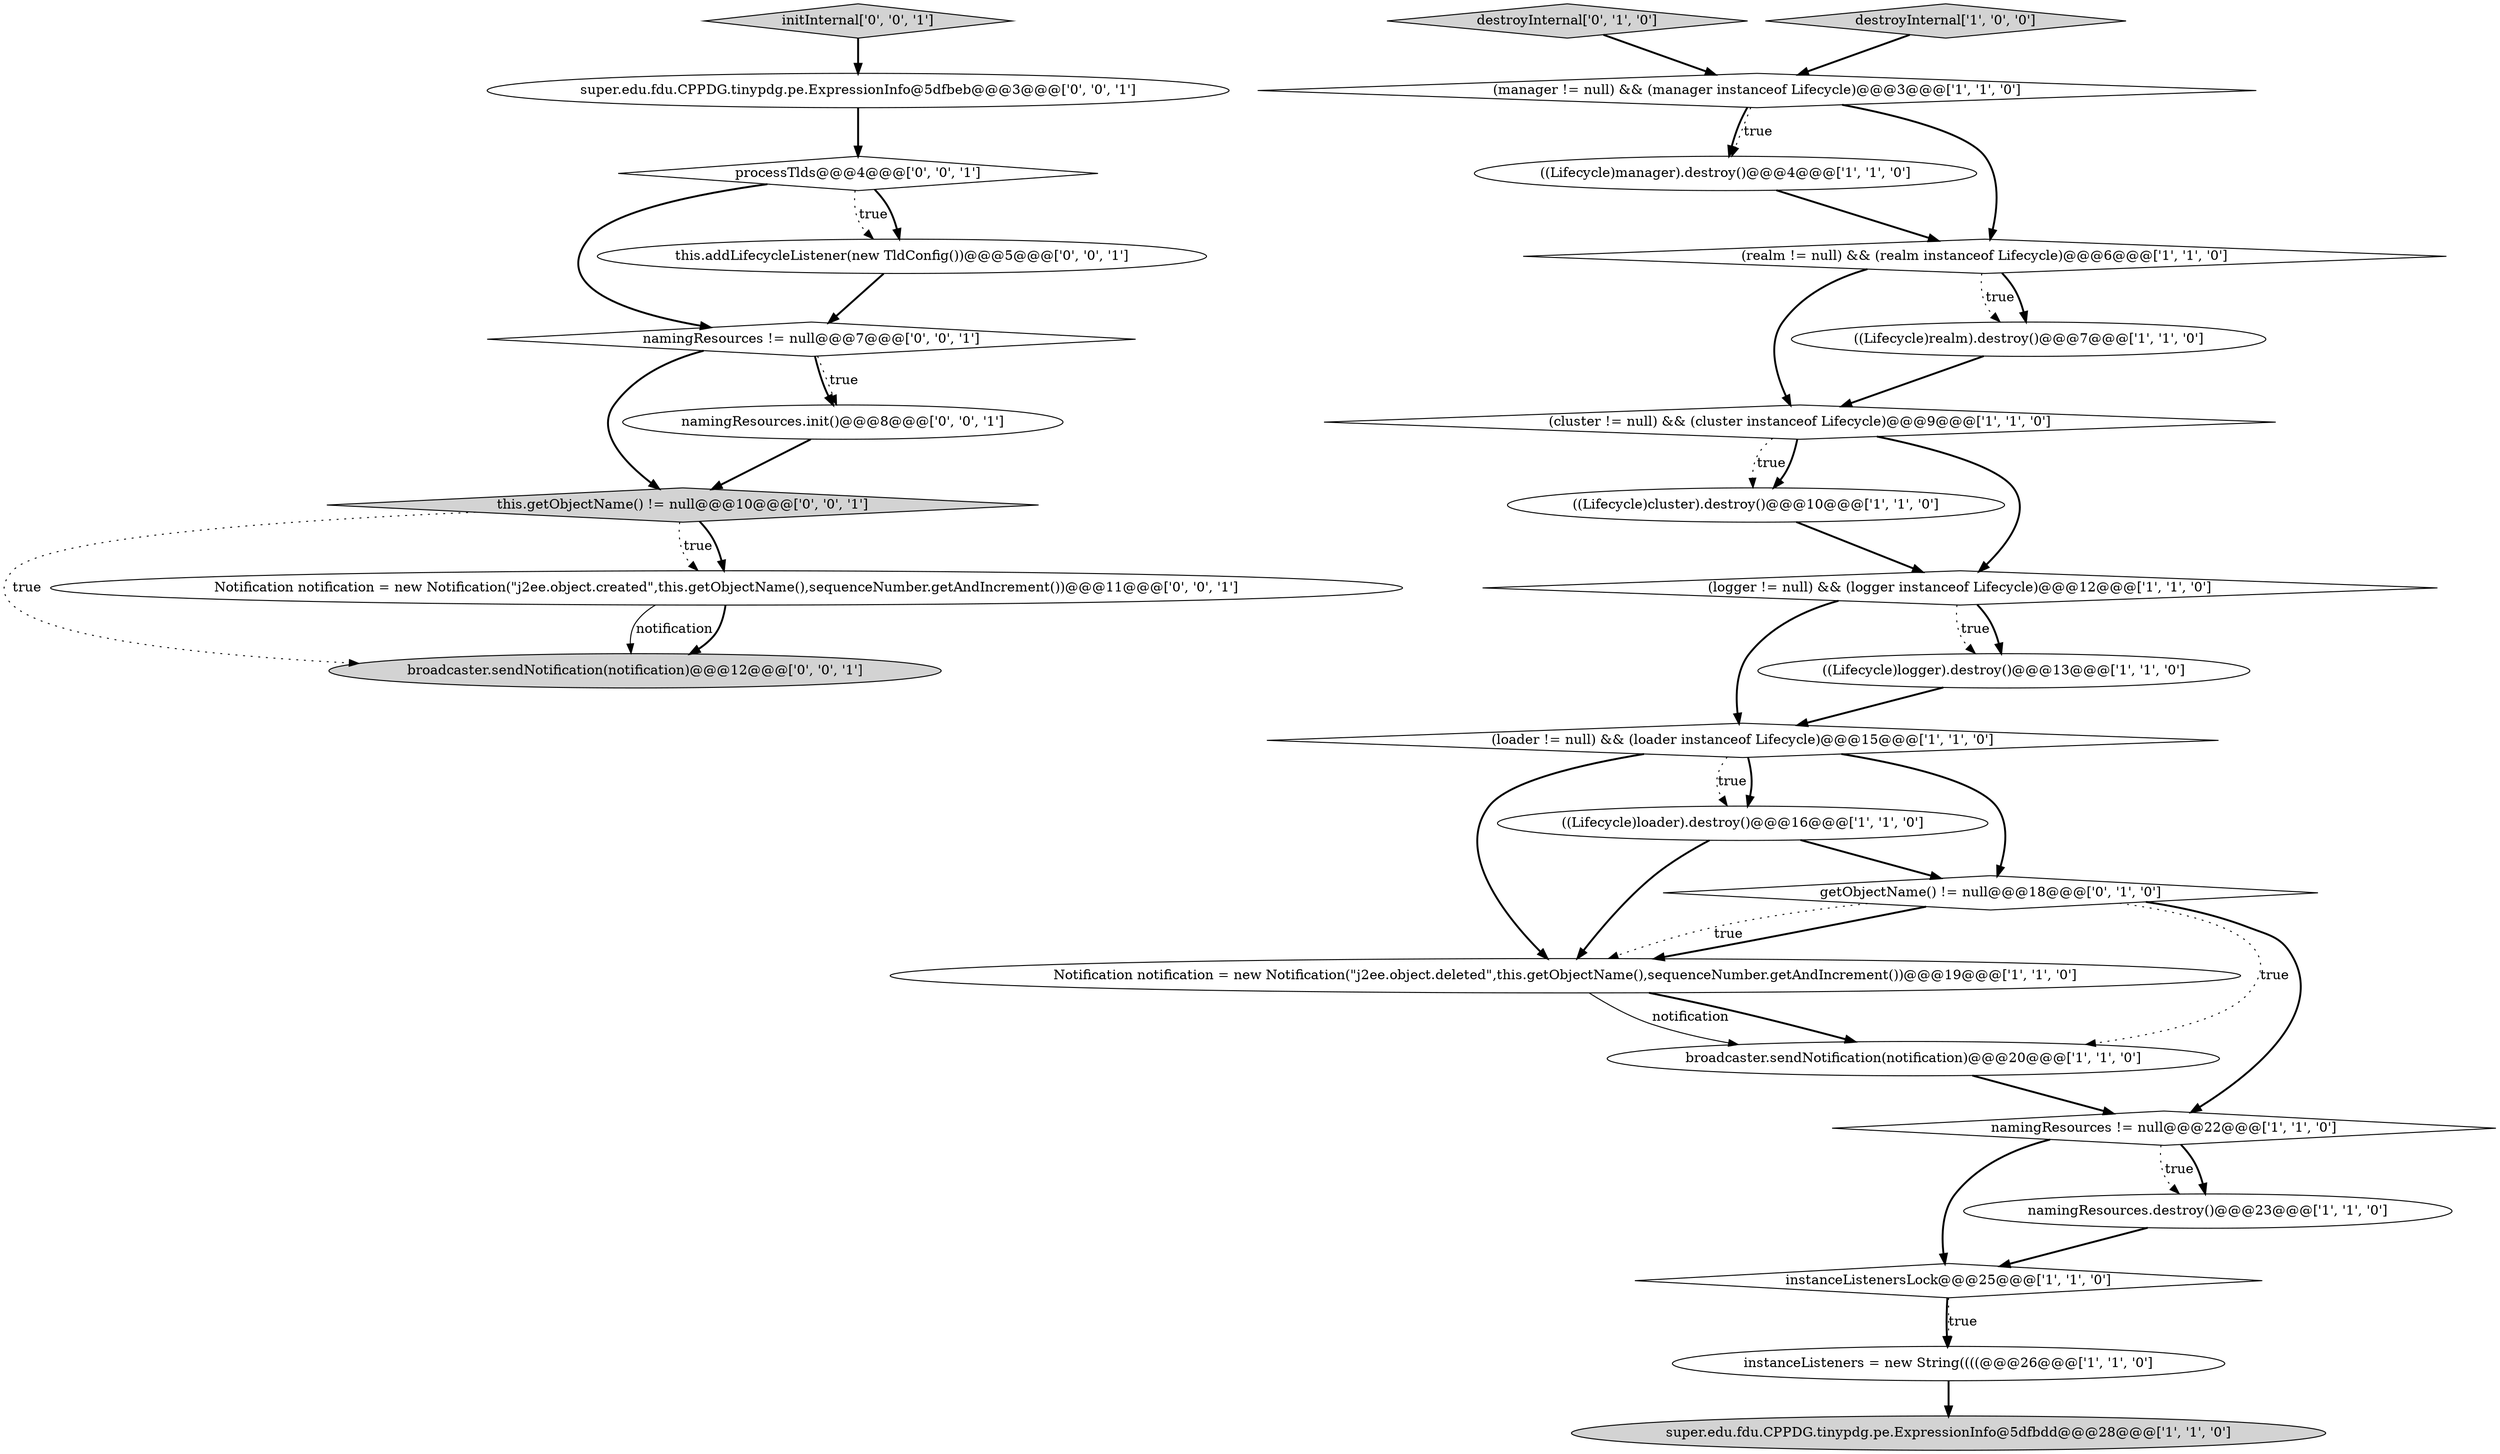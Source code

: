 digraph {
28 [style = filled, label = "super.edu.fdu.CPPDG.tinypdg.pe.ExpressionInfo@5dfbeb@@@3@@@['0', '0', '1']", fillcolor = white, shape = ellipse image = "AAA0AAABBB3BBB"];
9 [style = filled, label = "((Lifecycle)manager).destroy()@@@4@@@['1', '1', '0']", fillcolor = white, shape = ellipse image = "AAA0AAABBB1BBB"];
6 [style = filled, label = "(realm != null) && (realm instanceof Lifecycle)@@@6@@@['1', '1', '0']", fillcolor = white, shape = diamond image = "AAA0AAABBB1BBB"];
13 [style = filled, label = "instanceListeners = new String((((@@@26@@@['1', '1', '0']", fillcolor = white, shape = ellipse image = "AAA0AAABBB1BBB"];
15 [style = filled, label = "((Lifecycle)cluster).destroy()@@@10@@@['1', '1', '0']", fillcolor = white, shape = ellipse image = "AAA0AAABBB1BBB"];
5 [style = filled, label = "(cluster != null) && (cluster instanceof Lifecycle)@@@9@@@['1', '1', '0']", fillcolor = white, shape = diamond image = "AAA0AAABBB1BBB"];
25 [style = filled, label = "initInternal['0', '0', '1']", fillcolor = lightgray, shape = diamond image = "AAA0AAABBB3BBB"];
19 [style = filled, label = "destroyInternal['0', '1', '0']", fillcolor = lightgray, shape = diamond image = "AAA0AAABBB2BBB"];
10 [style = filled, label = "Notification notification = new Notification(\"j2ee.object.deleted\",this.getObjectName(),sequenceNumber.getAndIncrement())@@@19@@@['1', '1', '0']", fillcolor = white, shape = ellipse image = "AAA0AAABBB1BBB"];
0 [style = filled, label = "namingResources != null@@@22@@@['1', '1', '0']", fillcolor = white, shape = diamond image = "AAA0AAABBB1BBB"];
16 [style = filled, label = "(logger != null) && (logger instanceof Lifecycle)@@@12@@@['1', '1', '0']", fillcolor = white, shape = diamond image = "AAA0AAABBB1BBB"];
7 [style = filled, label = "((Lifecycle)realm).destroy()@@@7@@@['1', '1', '0']", fillcolor = white, shape = ellipse image = "AAA0AAABBB1BBB"];
26 [style = filled, label = "broadcaster.sendNotification(notification)@@@12@@@['0', '0', '1']", fillcolor = lightgray, shape = ellipse image = "AAA0AAABBB3BBB"];
27 [style = filled, label = "namingResources != null@@@7@@@['0', '0', '1']", fillcolor = white, shape = diamond image = "AAA0AAABBB3BBB"];
18 [style = filled, label = "getObjectName() != null@@@18@@@['0', '1', '0']", fillcolor = white, shape = diamond image = "AAA1AAABBB2BBB"];
22 [style = filled, label = "this.getObjectName() != null@@@10@@@['0', '0', '1']", fillcolor = lightgray, shape = diamond image = "AAA0AAABBB3BBB"];
23 [style = filled, label = "Notification notification = new Notification(\"j2ee.object.created\",this.getObjectName(),sequenceNumber.getAndIncrement())@@@11@@@['0', '0', '1']", fillcolor = white, shape = ellipse image = "AAA0AAABBB3BBB"];
11 [style = filled, label = "((Lifecycle)logger).destroy()@@@13@@@['1', '1', '0']", fillcolor = white, shape = ellipse image = "AAA0AAABBB1BBB"];
14 [style = filled, label = "(manager != null) && (manager instanceof Lifecycle)@@@3@@@['1', '1', '0']", fillcolor = white, shape = diamond image = "AAA0AAABBB1BBB"];
12 [style = filled, label = "super.edu.fdu.CPPDG.tinypdg.pe.ExpressionInfo@5dfbdd@@@28@@@['1', '1', '0']", fillcolor = lightgray, shape = ellipse image = "AAA0AAABBB1BBB"];
3 [style = filled, label = "((Lifecycle)loader).destroy()@@@16@@@['1', '1', '0']", fillcolor = white, shape = ellipse image = "AAA0AAABBB1BBB"];
1 [style = filled, label = "destroyInternal['1', '0', '0']", fillcolor = lightgray, shape = diamond image = "AAA0AAABBB1BBB"];
8 [style = filled, label = "namingResources.destroy()@@@23@@@['1', '1', '0']", fillcolor = white, shape = ellipse image = "AAA0AAABBB1BBB"];
24 [style = filled, label = "namingResources.init()@@@8@@@['0', '0', '1']", fillcolor = white, shape = ellipse image = "AAA0AAABBB3BBB"];
2 [style = filled, label = "instanceListenersLock@@@25@@@['1', '1', '0']", fillcolor = white, shape = diamond image = "AAA0AAABBB1BBB"];
21 [style = filled, label = "this.addLifecycleListener(new TldConfig())@@@5@@@['0', '0', '1']", fillcolor = white, shape = ellipse image = "AAA0AAABBB3BBB"];
17 [style = filled, label = "(loader != null) && (loader instanceof Lifecycle)@@@15@@@['1', '1', '0']", fillcolor = white, shape = diamond image = "AAA0AAABBB1BBB"];
20 [style = filled, label = "processTlds@@@4@@@['0', '0', '1']", fillcolor = white, shape = diamond image = "AAA0AAABBB3BBB"];
4 [style = filled, label = "broadcaster.sendNotification(notification)@@@20@@@['1', '1', '0']", fillcolor = white, shape = ellipse image = "AAA0AAABBB1BBB"];
3->10 [style = bold, label=""];
20->27 [style = bold, label=""];
22->23 [style = dotted, label="true"];
23->26 [style = solid, label="notification"];
20->21 [style = dotted, label="true"];
6->7 [style = dotted, label="true"];
0->8 [style = dotted, label="true"];
28->20 [style = bold, label=""];
17->18 [style = bold, label=""];
2->13 [style = bold, label=""];
5->15 [style = dotted, label="true"];
14->9 [style = bold, label=""];
0->8 [style = bold, label=""];
17->3 [style = bold, label=""];
11->17 [style = bold, label=""];
3->18 [style = bold, label=""];
1->14 [style = bold, label=""];
27->22 [style = bold, label=""];
24->22 [style = bold, label=""];
23->26 [style = bold, label=""];
9->6 [style = bold, label=""];
20->21 [style = bold, label=""];
27->24 [style = bold, label=""];
13->12 [style = bold, label=""];
25->28 [style = bold, label=""];
8->2 [style = bold, label=""];
18->4 [style = dotted, label="true"];
10->4 [style = solid, label="notification"];
10->4 [style = bold, label=""];
2->13 [style = dotted, label="true"];
18->10 [style = bold, label=""];
15->16 [style = bold, label=""];
6->5 [style = bold, label=""];
14->6 [style = bold, label=""];
21->27 [style = bold, label=""];
16->11 [style = dotted, label="true"];
18->10 [style = dotted, label="true"];
7->5 [style = bold, label=""];
16->17 [style = bold, label=""];
19->14 [style = bold, label=""];
22->23 [style = bold, label=""];
0->2 [style = bold, label=""];
6->7 [style = bold, label=""];
17->3 [style = dotted, label="true"];
16->11 [style = bold, label=""];
18->0 [style = bold, label=""];
5->16 [style = bold, label=""];
17->10 [style = bold, label=""];
4->0 [style = bold, label=""];
5->15 [style = bold, label=""];
27->24 [style = dotted, label="true"];
22->26 [style = dotted, label="true"];
14->9 [style = dotted, label="true"];
}

